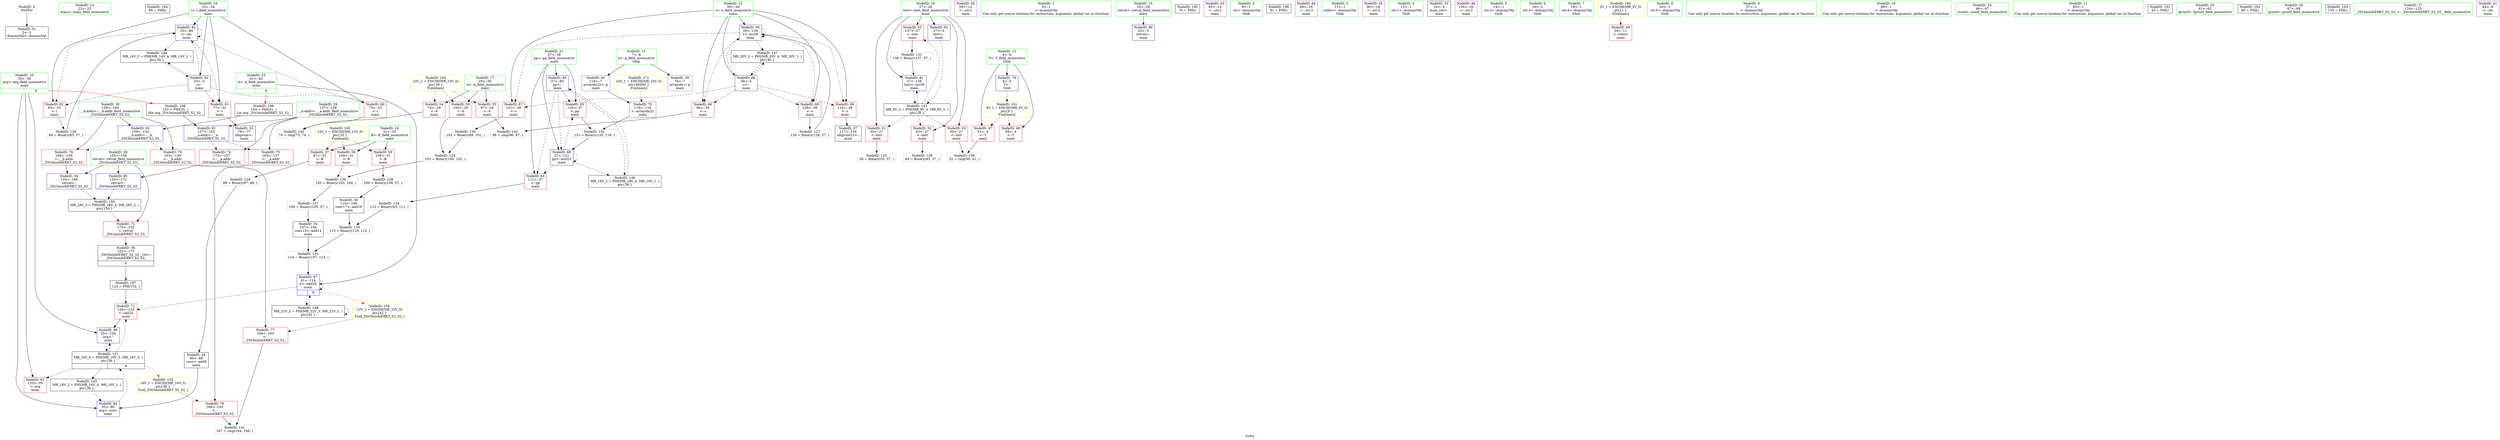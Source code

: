 digraph "SVFG" {
	label="SVFG";

	Node0x558c34412810 [shape=record,color=grey,label="{NodeID: 0\nNullPtr}"];
	Node0x558c34412810 -> Node0x558c34429280[style=solid];
	Node0x558c344283c0 [shape=record,color=green,label="{NodeID: 14\n22\<--23\nmain\<--main_field_insensitive\n}"];
	Node0x558c3442d9d0 [shape=record,color=black,label="{NodeID: 194\n66 = PHI()\n}"];
	Node0x558c34429010 [shape=record,color=green,label="{NodeID: 28\n155\<--156\nretval\<--retval_field_insensitive\n_ZSt3minIeERKT_S2_S2_\n}"];
	Node0x558c34429010 -> Node0x558c3442c420[style=solid];
	Node0x558c34429010 -> Node0x558c3442d630[style=solid];
	Node0x558c34429010 -> Node0x558c3442d700[style=solid];
	Node0x558c3442fae0 [shape=record,color=grey,label="{NodeID: 125\n56 = Binary(55, 57, )\n}"];
	Node0x558c34429ba0 [shape=record,color=purple,label="{NodeID: 42\n59\<--12\n\<--.str.1\nmain\n}"];
	Node0x558c344317f0 [shape=record,color=grey,label="{NodeID: 139\n52 = cmp(50, 51, )\n}"];
	Node0x558c3442b720 [shape=record,color=red,label="{NodeID: 56\n100\<--29\n\<--A\nmain\n}"];
	Node0x558c3442b720 -> Node0x558c3442f960[style=solid];
	Node0x558c3442c280 [shape=record,color=red,label="{NodeID: 70\n119\<--118\n\<--arrayidx22\nmain\n}"];
	Node0x558c3442c280 -> Node0x558c3442a8d0[style=solid];
	Node0x558c3442ce10 [shape=record,color=blue,label="{NodeID: 84\n35\<--90\nerg\<--conv\nmain\n}"];
	Node0x558c3442ce10 -> Node0x558c34438f20[style=dashed];
	Node0x558c344116d0 [shape=record,color=green,label="{NodeID: 1\n5\<--1\n\<--dummyObj\nCan only get source location for instruction, argument, global var or function.}"];
	Node0x558c344284c0 [shape=record,color=green,label="{NodeID: 15\n25\<--26\nretval\<--retval_field_insensitive\nmain\n}"];
	Node0x558c344284c0 -> Node0x558c3442cad0[style=solid];
	Node0x558c3442dad0 [shape=record,color=black,label="{NodeID: 195\n70 = PHI()\n}"];
	Node0x558c344290e0 [shape=record,color=green,label="{NodeID: 29\n157\<--158\n__a.addr\<--__a.addr_field_insensitive\n_ZSt3minIeERKT_S2_S2_\n}"];
	Node0x558c344290e0 -> Node0x558c3442c4f0[style=solid];
	Node0x558c344290e0 -> Node0x558c3442c5c0[style=solid];
	Node0x558c344290e0 -> Node0x558c3442d490[style=solid];
	Node0x558c3442fc60 [shape=record,color=grey,label="{NodeID: 126\n64 = Binary(63, 57, )\n}"];
	Node0x558c34429c70 [shape=record,color=purple,label="{NodeID: 43\n65\<--14\n\<--.str.2\nmain\n}"];
	Node0x558c34431970 [shape=record,color=grey,label="{NodeID: 140\n75 = cmp(73, 74, )\n}"];
	Node0x558c3442b7f0 [shape=record,color=red,label="{NodeID: 57\n87\<--31\n\<--B\nmain\n}"];
	Node0x558c3442b7f0 -> Node0x558c344300e0[style=solid];
	Node0x558c3442c350 [shape=record,color=red,label="{NodeID: 71\n126\<--123\n\<--call24\nmain\n}"];
	Node0x558c3442c350 -> Node0x558c3442d220[style=solid];
	Node0x558c3442cee0 [shape=record,color=blue,label="{NodeID: 85\n37\<--93\npp\<--\nmain\n}"];
	Node0x558c3442cee0 -> Node0x558c3442bda0[style=dashed];
	Node0x558c3442cee0 -> Node0x558c3442be70[style=dashed];
	Node0x558c3442cee0 -> Node0x558c3442d150[style=dashed];
	Node0x558c3442cee0 -> Node0x558c34437620[style=dashed];
	Node0x558c34427390 [shape=record,color=green,label="{NodeID: 2\n9\<--1\n.str\<--dummyObj\nGlob }"];
	Node0x558c34428590 [shape=record,color=green,label="{NodeID: 16\n27\<--28\ntest\<--test_field_insensitive\nmain\n}"];
	Node0x558c34428590 -> Node0x558c3442b240[style=solid];
	Node0x558c34428590 -> Node0x558c3442b310[style=solid];
	Node0x558c34428590 -> Node0x558c3442b3e0[style=solid];
	Node0x558c34428590 -> Node0x558c3442b4b0[style=solid];
	Node0x558c34428590 -> Node0x558c3442cba0[style=solid];
	Node0x558c34428590 -> Node0x558c3442d3c0[style=solid];
	Node0x558c3442dbd0 [shape=record,color=black,label="{NodeID: 196\n81 = PHI()\n}"];
	Node0x558c344291b0 [shape=record,color=green,label="{NodeID: 30\n159\<--160\n__b.addr\<--__b.addr_field_insensitive\n_ZSt3minIeERKT_S2_S2_\n}"];
	Node0x558c344291b0 -> Node0x558c3442c690[style=solid];
	Node0x558c344291b0 -> Node0x558c3442c760[style=solid];
	Node0x558c344291b0 -> Node0x558c3442d560[style=solid];
	Node0x558c3442fde0 [shape=record,color=grey,label="{NodeID: 127\n130 = Binary(129, 57, )\n}"];
	Node0x558c3442fde0 -> Node0x558c3442d2f0[style=solid];
	Node0x558c34429d40 [shape=record,color=purple,label="{NodeID: 44\n69\<--16\n\<--.str.3\nmain\n}"];
	Node0x558c34431af0 [shape=record,color=grey,label="{NodeID: 141\n167 = cmp(164, 166, )\n}"];
	Node0x558c3442b8c0 [shape=record,color=red,label="{NodeID: 58\n104\<--31\n\<--B\nmain\n}"];
	Node0x558c3442b8c0 -> Node0x558c3442aed0[style=solid];
	Node0x558c3443a320 [shape=record,color=yellow,style=double,label="{NodeID: 155\n16V_1 = ENCHI(MR_16V_0)\npts\{36 \}\nFun[_ZSt3minIeERKT_S2_S2_]}"];
	Node0x558c3443a320 -> Node0x558c3442c900[style=dashed];
	Node0x558c3442c420 [shape=record,color=red,label="{NodeID: 72\n175\<--155\n\<--retval\n_ZSt3minIeERKT_S2_S2_\n}"];
	Node0x558c3442c420 -> Node0x558c34429860[style=solid];
	Node0x558c3442cfb0 [shape=record,color=blue,label="{NodeID: 86\n39\<--5\ns\<--\nmain\n}"];
	Node0x558c3442cfb0 -> Node0x558c3442bf40[style=dashed];
	Node0x558c3442cfb0 -> Node0x558c3442c010[style=dashed];
	Node0x558c3442cfb0 -> Node0x558c3442c0e0[style=dashed];
	Node0x558c3442cfb0 -> Node0x558c3442c1b0[style=dashed];
	Node0x558c3442cfb0 -> Node0x558c3442d2f0[style=dashed];
	Node0x558c3442cfb0 -> Node0x558c34437b20[style=dashed];
	Node0x558c34427420 [shape=record,color=green,label="{NodeID: 3\n11\<--1\nstderr\<--dummyObj\nGlob }"];
	Node0x558c34428660 [shape=record,color=green,label="{NodeID: 17\n29\<--30\nA\<--A_field_insensitive\nmain\n}"];
	Node0x558c34428660 -> Node0x558c3442b580[style=solid];
	Node0x558c34428660 -> Node0x558c3442b650[style=solid];
	Node0x558c34428660 -> Node0x558c3442b720[style=solid];
	Node0x558c3442dcd0 [shape=record,color=black,label="{NodeID: 197\n123 = PHI(152, )\n}"];
	Node0x558c3442dcd0 -> Node0x558c3442c350[style=solid];
	Node0x558c34429280 [shape=record,color=black,label="{NodeID: 31\n2\<--3\ndummyVal\<--dummyVal\n}"];
	Node0x558c3442ff60 [shape=record,color=grey,label="{NodeID: 128\n84 = Binary(83, 57, )\n}"];
	Node0x558c3442ff60 -> Node0x558c3442cd40[style=solid];
	Node0x558c34429e10 [shape=record,color=purple,label="{NodeID: 45\n80\<--18\n\<--.str.4\nmain\n}"];
	Node0x558c34431c70 [shape=record,color=grey,label="{NodeID: 142\n98 = cmp(96, 97, )\n}"];
	Node0x558c3442b990 [shape=record,color=red,label="{NodeID: 59\n108\<--31\n\<--B\nmain\n}"];
	Node0x558c3442b990 -> Node0x558c34431670[style=solid];
	Node0x558c3443ae40 [shape=record,color=yellow,style=double,label="{NodeID: 156\n22V_1 = ENCHI(MR_22V_0)\npts\{42 \}\nFun[_ZSt3minIeERKT_S2_S2_]}"];
	Node0x558c3443ae40 -> Node0x558c3442c830[style=dashed];
	Node0x558c3442c4f0 [shape=record,color=red,label="{NodeID: 73\n165\<--157\n\<--__a.addr\n_ZSt3minIeERKT_S2_S2_\n}"];
	Node0x558c3442c4f0 -> Node0x558c3442c900[style=solid];
	Node0x558c3442d080 [shape=record,color=blue,label="{NodeID: 87\n41\<--114\nh\<--add20\nmain\n|{|<s3>6}}"];
	Node0x558c3442d080 -> Node0x558c3442c350[style=dashed];
	Node0x558c3442d080 -> Node0x558c3442d080[style=dashed];
	Node0x558c3442d080 -> Node0x558c34438020[style=dashed];
	Node0x558c3442d080:s3 -> Node0x558c3443ae40[style=dashed,color=red];
	Node0x558c344274b0 [shape=record,color=green,label="{NodeID: 4\n12\<--1\n.str.1\<--dummyObj\nGlob }"];
	Node0x558c34428730 [shape=record,color=green,label="{NodeID: 18\n31\<--32\nB\<--B_field_insensitive\nmain\n}"];
	Node0x558c34428730 -> Node0x558c3442b7f0[style=solid];
	Node0x558c34428730 -> Node0x558c3442b8c0[style=solid];
	Node0x558c34428730 -> Node0x558c3442b990[style=solid];
	Node0x558c3442dec0 [shape=record,color=black,label="{NodeID: 198\n153 = PHI(35, )\n0th arg _ZSt3minIeERKT_S2_S2_ }"];
	Node0x558c3442dec0 -> Node0x558c3442d490[style=solid];
	Node0x558c34429380 [shape=record,color=black,label="{NodeID: 32\n24\<--5\nmain_ret\<--\nmain\n}"];
	Node0x558c344300e0 [shape=record,color=grey,label="{NodeID: 129\n88 = Binary(87, 89, )\n}"];
	Node0x558c344300e0 -> Node0x558c34429520[style=solid];
	Node0x558c34429ee0 [shape=record,color=purple,label="{NodeID: 46\n134\<--20\n\<--.str.5\nmain\n}"];
	Node0x558c34436720 [shape=record,color=black,label="{NodeID: 143\nMR_8V_3 = PHI(MR_8V_4, MR_8V_2, )\npts\{28 \}\n}"];
	Node0x558c34436720 -> Node0x558c3442b240[style=dashed];
	Node0x558c34436720 -> Node0x558c3442b310[style=dashed];
	Node0x558c34436720 -> Node0x558c3442b3e0[style=dashed];
	Node0x558c34436720 -> Node0x558c3442b4b0[style=dashed];
	Node0x558c34436720 -> Node0x558c3442d3c0[style=dashed];
	Node0x558c3442ba60 [shape=record,color=red,label="{NodeID: 60\n73\<--33\n\<--i\nmain\n}"];
	Node0x558c3442ba60 -> Node0x558c34431970[style=solid];
	Node0x558c3442c5c0 [shape=record,color=red,label="{NodeID: 74\n172\<--157\n\<--__a.addr\n_ZSt3minIeERKT_S2_S2_\n}"];
	Node0x558c3442c5c0 -> Node0x558c3442d700[style=solid];
	Node0x558c3443bb90 [shape=record,color=yellow,style=double,label="{NodeID: 171\n24V_1 = ENCHI(MR_24V_0)\npts\{80000 \}\nFun[main]}"];
	Node0x558c3443bb90 -> Node0x558c3442c280[style=dashed];
	Node0x558c3442d150 [shape=record,color=blue,label="{NodeID: 88\n37\<--121\npp\<--mul23\nmain\n}"];
	Node0x558c3442d150 -> Node0x558c3442bda0[style=dashed];
	Node0x558c3442d150 -> Node0x558c3442be70[style=dashed];
	Node0x558c3442d150 -> Node0x558c3442d150[style=dashed];
	Node0x558c3442d150 -> Node0x558c34437620[style=dashed];
	Node0x558c34427540 [shape=record,color=green,label="{NodeID: 5\n14\<--1\n.str.2\<--dummyObj\nGlob }"];
	Node0x558c34428800 [shape=record,color=green,label="{NodeID: 19\n33\<--34\ni\<--i_field_insensitive\nmain\n}"];
	Node0x558c34428800 -> Node0x558c3442ba60[style=solid];
	Node0x558c34428800 -> Node0x558c3442bb30[style=solid];
	Node0x558c34428800 -> Node0x558c3442bc00[style=solid];
	Node0x558c34428800 -> Node0x558c3442cc70[style=solid];
	Node0x558c34428800 -> Node0x558c3442cd40[style=solid];
	Node0x558c3442dfc0 [shape=record,color=black,label="{NodeID: 199\n154 = PHI(41, )\n1st arg _ZSt3minIeERKT_S2_S2_ }"];
	Node0x558c3442dfc0 -> Node0x558c3442d560[style=solid];
	Node0x558c34429450 [shape=record,color=black,label="{NodeID: 33\n78\<--77\nidxprom\<--\nmain\n}"];
	Node0x558c34430260 [shape=record,color=grey,label="{NodeID: 130\n102 = Binary(89, 101, )\n}"];
	Node0x558c34430260 -> Node0x558c3442f960[style=solid];
	Node0x558c34429fb0 [shape=record,color=red,label="{NodeID: 47\n51\<--4\n\<--T\nmain\n}"];
	Node0x558c34429fb0 -> Node0x558c344317f0[style=solid];
	Node0x558c34436c20 [shape=record,color=black,label="{NodeID: 144\nMR_14V_2 = PHI(MR_14V_4, MR_14V_1, )\npts\{34 \}\n}"];
	Node0x558c34436c20 -> Node0x558c3442cc70[style=dashed];
	Node0x558c3442bb30 [shape=record,color=red,label="{NodeID: 61\n77\<--33\n\<--i\nmain\n}"];
	Node0x558c3442bb30 -> Node0x558c34429450[style=solid];
	Node0x558c3442c690 [shape=record,color=red,label="{NodeID: 75\n163\<--159\n\<--__b.addr\n_ZSt3minIeERKT_S2_S2_\n}"];
	Node0x558c3442c690 -> Node0x558c3442c830[style=solid];
	Node0x558c3442d220 [shape=record,color=blue,label="{NodeID: 89\n35\<--126\nerg\<--\nmain\n}"];
	Node0x558c3442d220 -> Node0x558c34438f20[style=dashed];
	Node0x558c34427d80 [shape=record,color=green,label="{NodeID: 6\n16\<--1\n.str.3\<--dummyObj\nGlob }"];
	Node0x558c344288d0 [shape=record,color=green,label="{NodeID: 20\n35\<--36\nerg\<--erg_field_insensitive\nmain\n|{|<s3>6}}"];
	Node0x558c344288d0 -> Node0x558c3442bcd0[style=solid];
	Node0x558c344288d0 -> Node0x558c3442ce10[style=solid];
	Node0x558c344288d0 -> Node0x558c3442d220[style=solid];
	Node0x558c344288d0:s3 -> Node0x558c3442dec0[style=solid,color=red];
	Node0x558c34429520 [shape=record,color=black,label="{NodeID: 34\n90\<--88\nconv\<--add9\nmain\n}"];
	Node0x558c34429520 -> Node0x558c3442ce10[style=solid];
	Node0x558c344303e0 [shape=record,color=grey,label="{NodeID: 131\n138 = Binary(137, 57, )\n}"];
	Node0x558c344303e0 -> Node0x558c3442d3c0[style=solid];
	Node0x558c3442b0a0 [shape=record,color=red,label="{NodeID: 48\n58\<--4\n\<--T\nmain\n}"];
	Node0x558c34437120 [shape=record,color=black,label="{NodeID: 145\nMR_16V_2 = PHI(MR_16V_4, MR_16V_1, )\npts\{36 \}\n}"];
	Node0x558c34437120 -> Node0x558c3442ce10[style=dashed];
	Node0x558c3442bc00 [shape=record,color=red,label="{NodeID: 62\n83\<--33\n\<--i\nmain\n}"];
	Node0x558c3442bc00 -> Node0x558c3442ff60[style=solid];
	Node0x558c3442c760 [shape=record,color=red,label="{NodeID: 76\n169\<--159\n\<--__b.addr\n_ZSt3minIeERKT_S2_S2_\n}"];
	Node0x558c3442c760 -> Node0x558c3442d630[style=solid];
	Node0x558c3442d2f0 [shape=record,color=blue,label="{NodeID: 90\n39\<--130\ns\<--inc26\nmain\n}"];
	Node0x558c3442d2f0 -> Node0x558c3442bf40[style=dashed];
	Node0x558c3442d2f0 -> Node0x558c3442c010[style=dashed];
	Node0x558c3442d2f0 -> Node0x558c3442c0e0[style=dashed];
	Node0x558c3442d2f0 -> Node0x558c3442c1b0[style=dashed];
	Node0x558c3442d2f0 -> Node0x558c3442d2f0[style=dashed];
	Node0x558c3442d2f0 -> Node0x558c34437b20[style=dashed];
	Node0x558c34427e10 [shape=record,color=green,label="{NodeID: 7\n18\<--1\n.str.4\<--dummyObj\nGlob }"];
	Node0x558c344289a0 [shape=record,color=green,label="{NodeID: 21\n37\<--38\npp\<--pp_field_insensitive\nmain\n}"];
	Node0x558c344289a0 -> Node0x558c3442bda0[style=solid];
	Node0x558c344289a0 -> Node0x558c3442be70[style=solid];
	Node0x558c344289a0 -> Node0x558c3442cee0[style=solid];
	Node0x558c344289a0 -> Node0x558c3442d150[style=solid];
	Node0x558c344295f0 [shape=record,color=black,label="{NodeID: 35\n107\<--106\nconv15\<--add14\nmain\n}"];
	Node0x558c344295f0 -> Node0x558c3442aa50[style=solid];
	Node0x558c3442a8d0 [shape=record,color=grey,label="{NodeID: 132\n121 = Binary(120, 119, )\n}"];
	Node0x558c3442a8d0 -> Node0x558c3442d150[style=solid];
	Node0x558c3442b170 [shape=record,color=red,label="{NodeID: 49\n54\<--11\n\<--stderr\nmain\n}"];
	Node0x558c34437620 [shape=record,color=black,label="{NodeID: 146\nMR_18V_2 = PHI(MR_18V_4, MR_18V_1, )\npts\{38 \}\n}"];
	Node0x558c34437620 -> Node0x558c3442cee0[style=dashed];
	Node0x558c3442bcd0 [shape=record,color=red,label="{NodeID: 63\n133\<--35\n\<--erg\nmain\n}"];
	Node0x558c3443b1c0 [shape=record,color=yellow,style=double,label="{NodeID: 160\n2V_1 = ENCHI(MR_2V_0)\npts\{1 \}\nFun[main]}"];
	Node0x558c3443b1c0 -> Node0x558c3442b170[style=dashed];
	Node0x558c3442c830 [shape=record,color=red,label="{NodeID: 77\n164\<--163\n\<--\n_ZSt3minIeERKT_S2_S2_\n}"];
	Node0x558c3442c830 -> Node0x558c34431af0[style=solid];
	Node0x558c3442d3c0 [shape=record,color=blue,label="{NodeID: 91\n27\<--138\ntest\<--inc30\nmain\n}"];
	Node0x558c3442d3c0 -> Node0x558c34436720[style=dashed];
	Node0x558c34427ea0 [shape=record,color=green,label="{NodeID: 8\n20\<--1\n.str.5\<--dummyObj\nGlob }"];
	Node0x558c34428a70 [shape=record,color=green,label="{NodeID: 22\n39\<--40\ns\<--s_field_insensitive\nmain\n}"];
	Node0x558c34428a70 -> Node0x558c3442bf40[style=solid];
	Node0x558c34428a70 -> Node0x558c3442c010[style=solid];
	Node0x558c34428a70 -> Node0x558c3442c0e0[style=solid];
	Node0x558c34428a70 -> Node0x558c3442c1b0[style=solid];
	Node0x558c34428a70 -> Node0x558c3442cfb0[style=solid];
	Node0x558c34428a70 -> Node0x558c3442d2f0[style=solid];
	Node0x558c344296c0 [shape=record,color=black,label="{NodeID: 36\n110\<--109\nconv17\<--add16\nmain\n}"];
	Node0x558c344296c0 -> Node0x558c3442ad50[style=solid];
	Node0x558c3442aa50 [shape=record,color=grey,label="{NodeID: 133\n114 = Binary(107, 113, )\n}"];
	Node0x558c3442aa50 -> Node0x558c3442d080[style=solid];
	Node0x558c3442b240 [shape=record,color=red,label="{NodeID: 50\n50\<--27\n\<--test\nmain\n}"];
	Node0x558c3442b240 -> Node0x558c344317f0[style=solid];
	Node0x558c34437b20 [shape=record,color=black,label="{NodeID: 147\nMR_20V_2 = PHI(MR_20V_4, MR_20V_1, )\npts\{40 \}\n}"];
	Node0x558c34437b20 -> Node0x558c3442cfb0[style=dashed];
	Node0x558c3442bda0 [shape=record,color=red,label="{NodeID: 64\n111\<--37\n\<--pp\nmain\n}"];
	Node0x558c3442bda0 -> Node0x558c3442abd0[style=solid];
	Node0x558c3443b2d0 [shape=record,color=yellow,style=double,label="{NodeID: 161\n4V_1 = ENCHI(MR_4V_0)\npts\{6 \}\nFun[main]}"];
	Node0x558c3443b2d0 -> Node0x558c34429fb0[style=dashed];
	Node0x558c3443b2d0 -> Node0x558c3442b0a0[style=dashed];
	Node0x558c3442c900 [shape=record,color=red,label="{NodeID: 78\n166\<--165\n\<--\n_ZSt3minIeERKT_S2_S2_\n}"];
	Node0x558c3442c900 -> Node0x558c34431af0[style=solid];
	Node0x558c3442d490 [shape=record,color=blue,label="{NodeID: 92\n157\<--153\n__a.addr\<--__a\n_ZSt3minIeERKT_S2_S2_\n}"];
	Node0x558c3442d490 -> Node0x558c3442c4f0[style=dashed];
	Node0x558c3442d490 -> Node0x558c3442c5c0[style=dashed];
	Node0x558c34427f30 [shape=record,color=green,label="{NodeID: 9\n57\<--1\n\<--dummyObj\nCan only get source location for instruction, argument, global var or function.}"];
	Node0x558c34428b40 [shape=record,color=green,label="{NodeID: 23\n41\<--42\nh\<--h_field_insensitive\nmain\n|{|<s1>6}}"];
	Node0x558c34428b40 -> Node0x558c3442d080[style=solid];
	Node0x558c34428b40:s1 -> Node0x558c3442dfc0[style=solid,color=red];
	Node0x558c34429790 [shape=record,color=black,label="{NodeID: 37\n117\<--116\nidxprom21\<--\nmain\n}"];
	Node0x558c3442abd0 [shape=record,color=grey,label="{NodeID: 134\n112 = Binary(93, 111, )\n}"];
	Node0x558c3442abd0 -> Node0x558c3442ad50[style=solid];
	Node0x558c3442b310 [shape=record,color=red,label="{NodeID: 51\n55\<--27\n\<--test\nmain\n}"];
	Node0x558c3442b310 -> Node0x558c3442fae0[style=solid];
	Node0x558c34438020 [shape=record,color=black,label="{NodeID: 148\nMR_22V_2 = PHI(MR_22V_3, MR_22V_1, )\npts\{42 \}\n}"];
	Node0x558c34438020 -> Node0x558c3442d080[style=dashed];
	Node0x558c34438020 -> Node0x558c34438020[style=dashed];
	Node0x558c3442be70 [shape=record,color=red,label="{NodeID: 65\n120\<--37\n\<--pp\nmain\n}"];
	Node0x558c3442be70 -> Node0x558c3442a8d0[style=solid];
	Node0x558c3442c9d0 [shape=record,color=blue,label="{NodeID: 79\n4\<--5\nT\<--\nGlob }"];
	Node0x558c3442c9d0 -> Node0x558c3443b2d0[style=dashed];
	Node0x558c3442d560 [shape=record,color=blue,label="{NodeID: 93\n159\<--154\n__b.addr\<--__b\n_ZSt3minIeERKT_S2_S2_\n}"];
	Node0x558c3442d560 -> Node0x558c3442c690[style=dashed];
	Node0x558c3442d560 -> Node0x558c3442c760[style=dashed];
	Node0x558c34427fc0 [shape=record,color=green,label="{NodeID: 10\n89\<--1\n\<--dummyObj\nCan only get source location for instruction, argument, global var or function.}"];
	Node0x558c34428c10 [shape=record,color=green,label="{NodeID: 24\n46\<--47\nscanf\<--scanf_field_insensitive\n}"];
	Node0x558c34429860 [shape=record,color=black,label="{NodeID: 38\n152\<--175\n_ZSt3minIeERKT_S2_S2__ret\<--\n_ZSt3minIeERKT_S2_S2_\n|{<s0>6}}"];
	Node0x558c34429860:s0 -> Node0x558c3442dcd0[style=solid,color=blue];
	Node0x558c3442ad50 [shape=record,color=grey,label="{NodeID: 135\n113 = Binary(110, 112, )\n}"];
	Node0x558c3442ad50 -> Node0x558c3442aa50[style=solid];
	Node0x558c3442b3e0 [shape=record,color=red,label="{NodeID: 52\n63\<--27\n\<--test\nmain\n}"];
	Node0x558c3442b3e0 -> Node0x558c3442fc60[style=solid];
	Node0x558c3442bf40 [shape=record,color=red,label="{NodeID: 66\n96\<--39\n\<--s\nmain\n}"];
	Node0x558c3442bf40 -> Node0x558c34431c70[style=solid];
	Node0x558c3442cad0 [shape=record,color=blue,label="{NodeID: 80\n25\<--5\nretval\<--\nmain\n}"];
	Node0x558c3442d630 [shape=record,color=blue,label="{NodeID: 94\n155\<--169\nretval\<--\n_ZSt3minIeERKT_S2_S2_\n}"];
	Node0x558c3442d630 -> Node0x558c34438a20[style=dashed];
	Node0x558c344280c0 [shape=record,color=green,label="{NodeID: 11\n93\<--1\n\<--dummyObj\nCan only get source location for instruction, argument, global var or function.}"];
	Node0x558c34444bd0 [shape=record,color=black,label="{NodeID: 191\n45 = PHI()\n}"];
	Node0x558c34428d10 [shape=record,color=green,label="{NodeID: 25\n61\<--62\nfprintf\<--fprintf_field_insensitive\n}"];
	Node0x558c34429930 [shape=record,color=purple,label="{NodeID: 39\n79\<--7\narrayidx\<--p\nmain\n}"];
	Node0x558c3442aed0 [shape=record,color=grey,label="{NodeID: 136\n105 = Binary(103, 104, )\n}"];
	Node0x558c3442aed0 -> Node0x558c34431530[style=solid];
	Node0x558c3442b4b0 [shape=record,color=red,label="{NodeID: 53\n137\<--27\n\<--test\nmain\n}"];
	Node0x558c3442b4b0 -> Node0x558c344303e0[style=solid];
	Node0x558c34438a20 [shape=record,color=black,label="{NodeID: 150\nMR_28V_3 = PHI(MR_28V_4, MR_28V_2, )\npts\{156 \}\n}"];
	Node0x558c34438a20 -> Node0x558c3442c420[style=dashed];
	Node0x558c3442c010 [shape=record,color=red,label="{NodeID: 67\n101\<--39\n\<--s\nmain\n}"];
	Node0x558c3442c010 -> Node0x558c34430260[style=solid];
	Node0x558c3443b570 [shape=record,color=yellow,style=double,label="{NodeID: 164\n10V_1 = ENCHI(MR_10V_0)\npts\{30 \}\nFun[main]}"];
	Node0x558c3443b570 -> Node0x558c3442b580[style=dashed];
	Node0x558c3443b570 -> Node0x558c3442b650[style=dashed];
	Node0x558c3443b570 -> Node0x558c3442b720[style=dashed];
	Node0x558c3442cba0 [shape=record,color=blue,label="{NodeID: 81\n27\<--5\ntest\<--\nmain\n}"];
	Node0x558c3442cba0 -> Node0x558c34436720[style=dashed];
	Node0x558c3442d700 [shape=record,color=blue,label="{NodeID: 95\n155\<--172\nretval\<--\n_ZSt3minIeERKT_S2_S2_\n}"];
	Node0x558c3442d700 -> Node0x558c34438a20[style=dashed];
	Node0x558c344281c0 [shape=record,color=green,label="{NodeID: 12\n4\<--6\nT\<--T_field_insensitive\nGlob }"];
	Node0x558c344281c0 -> Node0x558c34429fb0[style=solid];
	Node0x558c344281c0 -> Node0x558c3442b0a0[style=solid];
	Node0x558c344281c0 -> Node0x558c3442c9d0[style=solid];
	Node0x558c3442d7d0 [shape=record,color=black,label="{NodeID: 192\n60 = PHI()\n}"];
	Node0x558c34428e10 [shape=record,color=green,label="{NodeID: 26\n67\<--68\nprintf\<--printf_field_insensitive\n}"];
	Node0x558c34429a00 [shape=record,color=purple,label="{NodeID: 40\n118\<--7\narrayidx22\<--p\nmain\n}"];
	Node0x558c34429a00 -> Node0x558c3442c280[style=solid];
	Node0x558c34431530 [shape=record,color=grey,label="{NodeID: 137\n106 = Binary(105, 57, )\n}"];
	Node0x558c34431530 -> Node0x558c344295f0[style=solid];
	Node0x558c3442b580 [shape=record,color=red,label="{NodeID: 54\n74\<--29\n\<--A\nmain\n}"];
	Node0x558c3442b580 -> Node0x558c34431970[style=solid];
	Node0x558c34438f20 [shape=record,color=black,label="{NodeID: 151\nMR_16V_4 = PHI(MR_16V_5, MR_16V_3, )\npts\{36 \}\n|{|<s4>6}}"];
	Node0x558c34438f20 -> Node0x558c3442bcd0[style=dashed];
	Node0x558c34438f20 -> Node0x558c3442c350[style=dashed];
	Node0x558c34438f20 -> Node0x558c3442d220[style=dashed];
	Node0x558c34438f20 -> Node0x558c34437120[style=dashed];
	Node0x558c34438f20:s4 -> Node0x558c3443a320[style=dashed,color=red];
	Node0x558c3442c0e0 [shape=record,color=red,label="{NodeID: 68\n116\<--39\n\<--s\nmain\n}"];
	Node0x558c3442c0e0 -> Node0x558c34429790[style=solid];
	Node0x558c3443b650 [shape=record,color=yellow,style=double,label="{NodeID: 165\n12V_1 = ENCHI(MR_12V_0)\npts\{32 \}\nFun[main]}"];
	Node0x558c3443b650 -> Node0x558c3442b7f0[style=dashed];
	Node0x558c3443b650 -> Node0x558c3442b8c0[style=dashed];
	Node0x558c3443b650 -> Node0x558c3442b990[style=dashed];
	Node0x558c3442cc70 [shape=record,color=blue,label="{NodeID: 82\n33\<--5\ni\<--\nmain\n}"];
	Node0x558c3442cc70 -> Node0x558c3442ba60[style=dashed];
	Node0x558c3442cc70 -> Node0x558c3442bb30[style=dashed];
	Node0x558c3442cc70 -> Node0x558c3442bc00[style=dashed];
	Node0x558c3442cc70 -> Node0x558c3442cd40[style=dashed];
	Node0x558c3442cc70 -> Node0x558c34436c20[style=dashed];
	Node0x558c344282c0 [shape=record,color=green,label="{NodeID: 13\n7\<--8\np\<--p_field_insensitive\nGlob }"];
	Node0x558c344282c0 -> Node0x558c34429930[style=solid];
	Node0x558c344282c0 -> Node0x558c34429a00[style=solid];
	Node0x558c3442d8d0 [shape=record,color=black,label="{NodeID: 193\n135 = PHI()\n}"];
	Node0x558c34428f10 [shape=record,color=green,label="{NodeID: 27\n124\<--125\n_ZSt3minIeERKT_S2_S2_\<--_ZSt3minIeERKT_S2_S2__field_insensitive\n}"];
	Node0x558c3442f960 [shape=record,color=grey,label="{NodeID: 124\n103 = Binary(100, 102, )\n}"];
	Node0x558c3442f960 -> Node0x558c3442aed0[style=solid];
	Node0x558c34429ad0 [shape=record,color=purple,label="{NodeID: 41\n44\<--9\n\<--.str\nmain\n}"];
	Node0x558c34431670 [shape=record,color=grey,label="{NodeID: 138\n109 = Binary(108, 57, )\n}"];
	Node0x558c34431670 -> Node0x558c344296c0[style=solid];
	Node0x558c3442b650 [shape=record,color=red,label="{NodeID: 55\n97\<--29\n\<--A\nmain\n}"];
	Node0x558c3442b650 -> Node0x558c34431c70[style=solid];
	Node0x558c3442c1b0 [shape=record,color=red,label="{NodeID: 69\n129\<--39\n\<--s\nmain\n}"];
	Node0x558c3442c1b0 -> Node0x558c3442fde0[style=solid];
	Node0x558c3442cd40 [shape=record,color=blue,label="{NodeID: 83\n33\<--84\ni\<--inc\nmain\n}"];
	Node0x558c3442cd40 -> Node0x558c3442ba60[style=dashed];
	Node0x558c3442cd40 -> Node0x558c3442bb30[style=dashed];
	Node0x558c3442cd40 -> Node0x558c3442bc00[style=dashed];
	Node0x558c3442cd40 -> Node0x558c3442cd40[style=dashed];
	Node0x558c3442cd40 -> Node0x558c34436c20[style=dashed];
}

